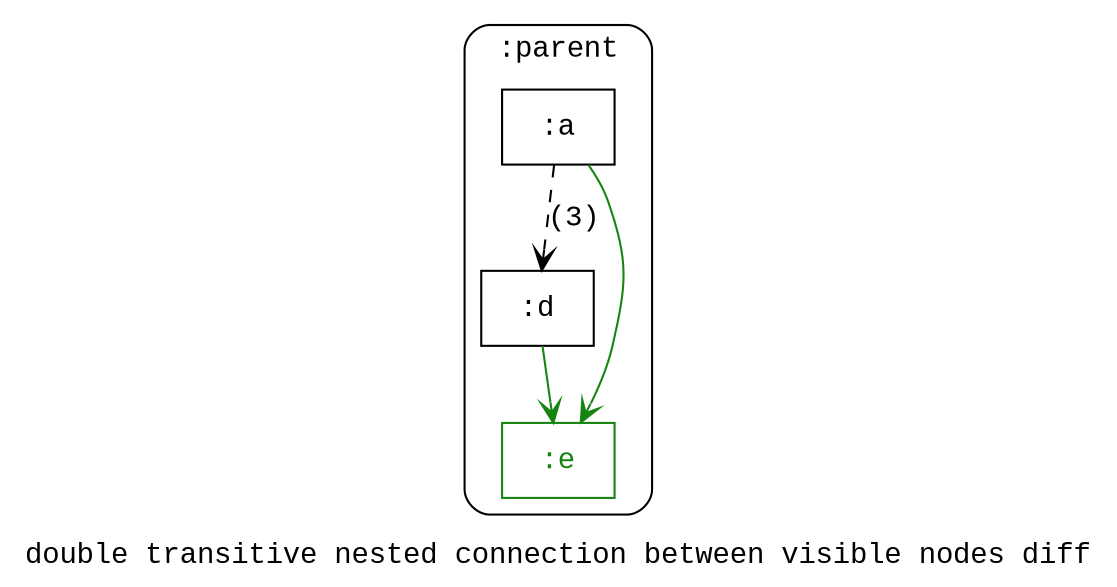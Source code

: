 digraph D {
    tooltip="double transitive nested connection between visible nodes diff";
    label="double transitive nested connection between visible nodes diff";
    bgcolor="#ffffff";
    fontcolor="#000000";
    fontname="Courier New";
    
    subgraph cluster_node1 { /* :parent */
        label=":parent";
        style="rounded";
        fontname="Courier New";
        color="#000000";
        fontcolor="#000000";
        tooltip=":parent";
        
        node2 [color="#000000",fontcolor="#000000",fontname="Courier New",shape="rectangle",tooltip=":parent:a",label=":a"]
        node3 [color="#000000",fontcolor="#000000",fontname="Courier New",shape="rectangle",tooltip=":parent:d",label=":d"]
        node4 [color="#158510",fontcolor="#158510",fontname="Courier New",shape="rectangle",tooltip=":parent:e",label=":e"]
    }
    
    node2 -> node3 [arrowhead="vee",color="#000000",fontcolor="#000000",fontname="Courier New",label="(3)",style="dashed",tooltip=":parent:a\n   ->\n:parent:d",]
    node2 -> node4 [arrowhead="vee",color="#158510",tooltip=":parent:a\n   ->\n:parent:e",]
    node3 -> node4 [arrowhead="vee",color="#158510",tooltip=":parent:d\n   ->\n:parent:e",]
}
